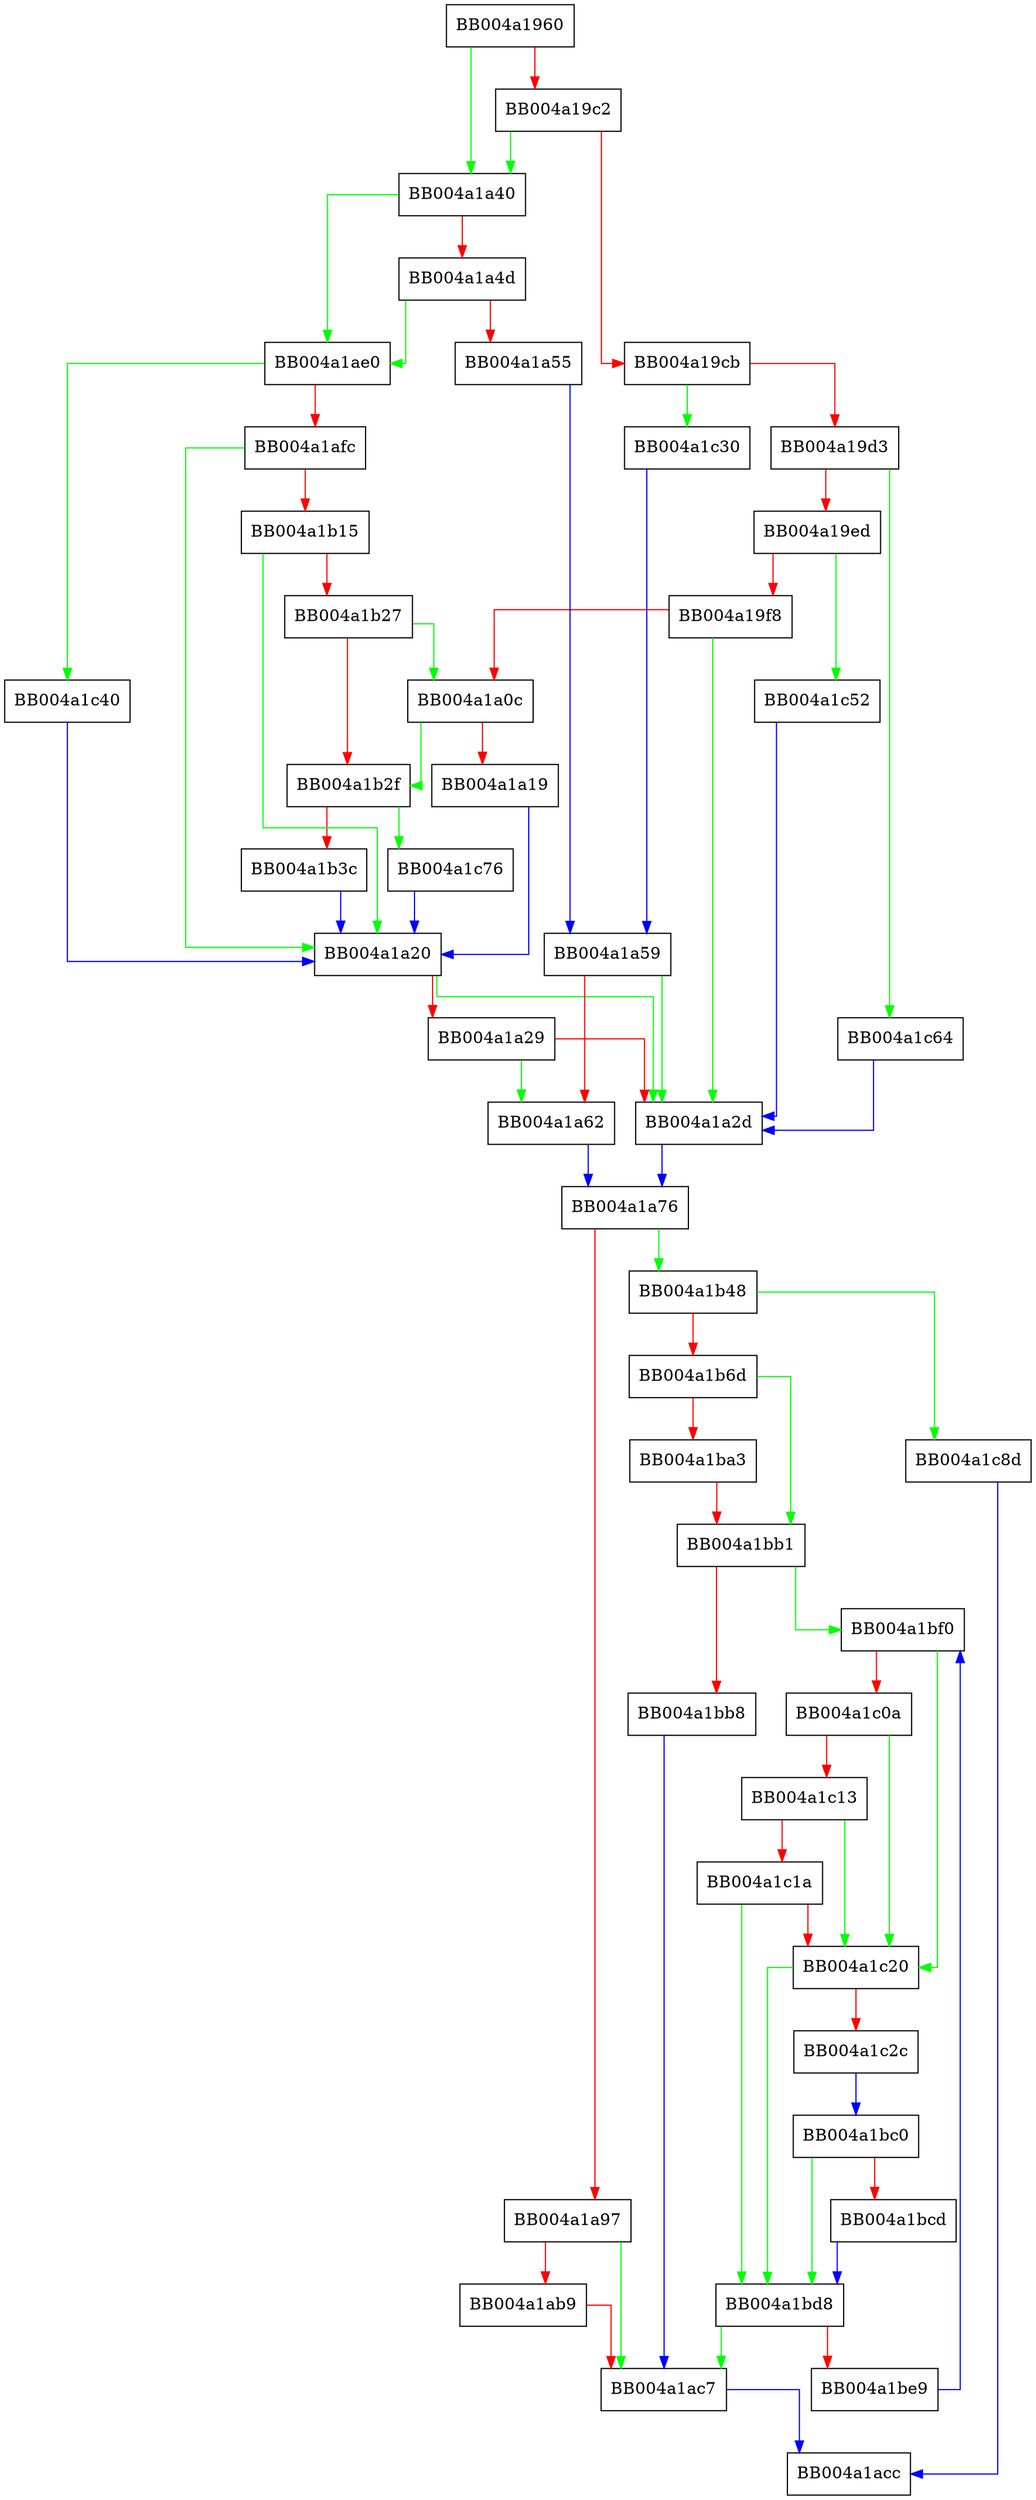 digraph tls1_process_sigalgs {
  node [shape="box"];
  graph [splines=ortho];
  BB004a1960 -> BB004a1a40 [color="green"];
  BB004a1960 -> BB004a19c2 [color="red"];
  BB004a19c2 -> BB004a1a40 [color="green"];
  BB004a19c2 -> BB004a19cb [color="red"];
  BB004a19cb -> BB004a1c30 [color="green"];
  BB004a19cb -> BB004a19d3 [color="red"];
  BB004a19d3 -> BB004a1c64 [color="green"];
  BB004a19d3 -> BB004a19ed [color="red"];
  BB004a19ed -> BB004a1c52 [color="green"];
  BB004a19ed -> BB004a19f8 [color="red"];
  BB004a19f8 -> BB004a1a2d [color="green"];
  BB004a19f8 -> BB004a1a0c [color="red"];
  BB004a1a0c -> BB004a1b2f [color="green"];
  BB004a1a0c -> BB004a1a19 [color="red"];
  BB004a1a19 -> BB004a1a20 [color="blue"];
  BB004a1a20 -> BB004a1a2d [color="green"];
  BB004a1a20 -> BB004a1a29 [color="red"];
  BB004a1a29 -> BB004a1a62 [color="green"];
  BB004a1a29 -> BB004a1a2d [color="red"];
  BB004a1a2d -> BB004a1a76 [color="blue"];
  BB004a1a40 -> BB004a1ae0 [color="green"];
  BB004a1a40 -> BB004a1a4d [color="red"];
  BB004a1a4d -> BB004a1ae0 [color="green"];
  BB004a1a4d -> BB004a1a55 [color="red"];
  BB004a1a55 -> BB004a1a59 [color="blue"];
  BB004a1a59 -> BB004a1a2d [color="green"];
  BB004a1a59 -> BB004a1a62 [color="red"];
  BB004a1a62 -> BB004a1a76 [color="blue"];
  BB004a1a76 -> BB004a1b48 [color="green"];
  BB004a1a76 -> BB004a1a97 [color="red"];
  BB004a1a97 -> BB004a1ac7 [color="green"];
  BB004a1a97 -> BB004a1ab9 [color="red"];
  BB004a1ab9 -> BB004a1ac7 [color="red"];
  BB004a1ac7 -> BB004a1acc [color="blue"];
  BB004a1ae0 -> BB004a1c40 [color="green"];
  BB004a1ae0 -> BB004a1afc [color="red"];
  BB004a1afc -> BB004a1a20 [color="green"];
  BB004a1afc -> BB004a1b15 [color="red"];
  BB004a1b15 -> BB004a1a20 [color="green"];
  BB004a1b15 -> BB004a1b27 [color="red"];
  BB004a1b27 -> BB004a1a0c [color="green"];
  BB004a1b27 -> BB004a1b2f [color="red"];
  BB004a1b2f -> BB004a1c76 [color="green"];
  BB004a1b2f -> BB004a1b3c [color="red"];
  BB004a1b3c -> BB004a1a20 [color="blue"];
  BB004a1b48 -> BB004a1c8d [color="green"];
  BB004a1b48 -> BB004a1b6d [color="red"];
  BB004a1b6d -> BB004a1bb1 [color="green"];
  BB004a1b6d -> BB004a1ba3 [color="red"];
  BB004a1ba3 -> BB004a1bb1 [color="red"];
  BB004a1bb1 -> BB004a1bf0 [color="green"];
  BB004a1bb1 -> BB004a1bb8 [color="red"];
  BB004a1bb8 -> BB004a1ac7 [color="blue"];
  BB004a1bc0 -> BB004a1bd8 [color="green"];
  BB004a1bc0 -> BB004a1bcd [color="red"];
  BB004a1bcd -> BB004a1bd8 [color="blue"];
  BB004a1bd8 -> BB004a1ac7 [color="green"];
  BB004a1bd8 -> BB004a1be9 [color="red"];
  BB004a1be9 -> BB004a1bf0 [color="blue"];
  BB004a1bf0 -> BB004a1c20 [color="green"];
  BB004a1bf0 -> BB004a1c0a [color="red"];
  BB004a1c0a -> BB004a1c20 [color="green"];
  BB004a1c0a -> BB004a1c13 [color="red"];
  BB004a1c13 -> BB004a1c20 [color="green"];
  BB004a1c13 -> BB004a1c1a [color="red"];
  BB004a1c1a -> BB004a1bd8 [color="green"];
  BB004a1c1a -> BB004a1c20 [color="red"];
  BB004a1c20 -> BB004a1bd8 [color="green"];
  BB004a1c20 -> BB004a1c2c [color="red"];
  BB004a1c2c -> BB004a1bc0 [color="blue"];
  BB004a1c30 -> BB004a1a59 [color="blue"];
  BB004a1c40 -> BB004a1a20 [color="blue"];
  BB004a1c52 -> BB004a1a2d [color="blue"];
  BB004a1c64 -> BB004a1a2d [color="blue"];
  BB004a1c76 -> BB004a1a20 [color="blue"];
  BB004a1c8d -> BB004a1acc [color="blue"];
}